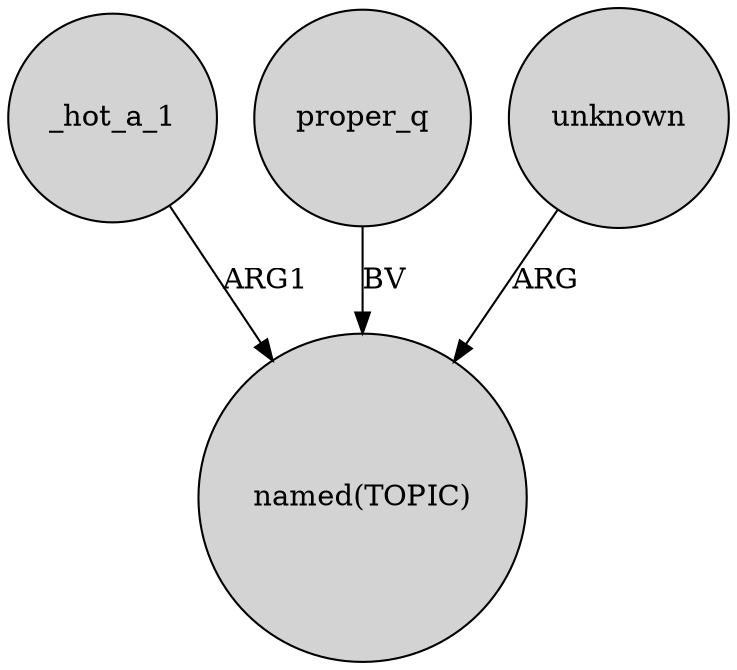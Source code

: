 digraph {
	node [shape=circle style=filled]
	_hot_a_1 -> "named(TOPIC)" [label=ARG1]
	proper_q -> "named(TOPIC)" [label=BV]
	unknown -> "named(TOPIC)" [label=ARG]
}
